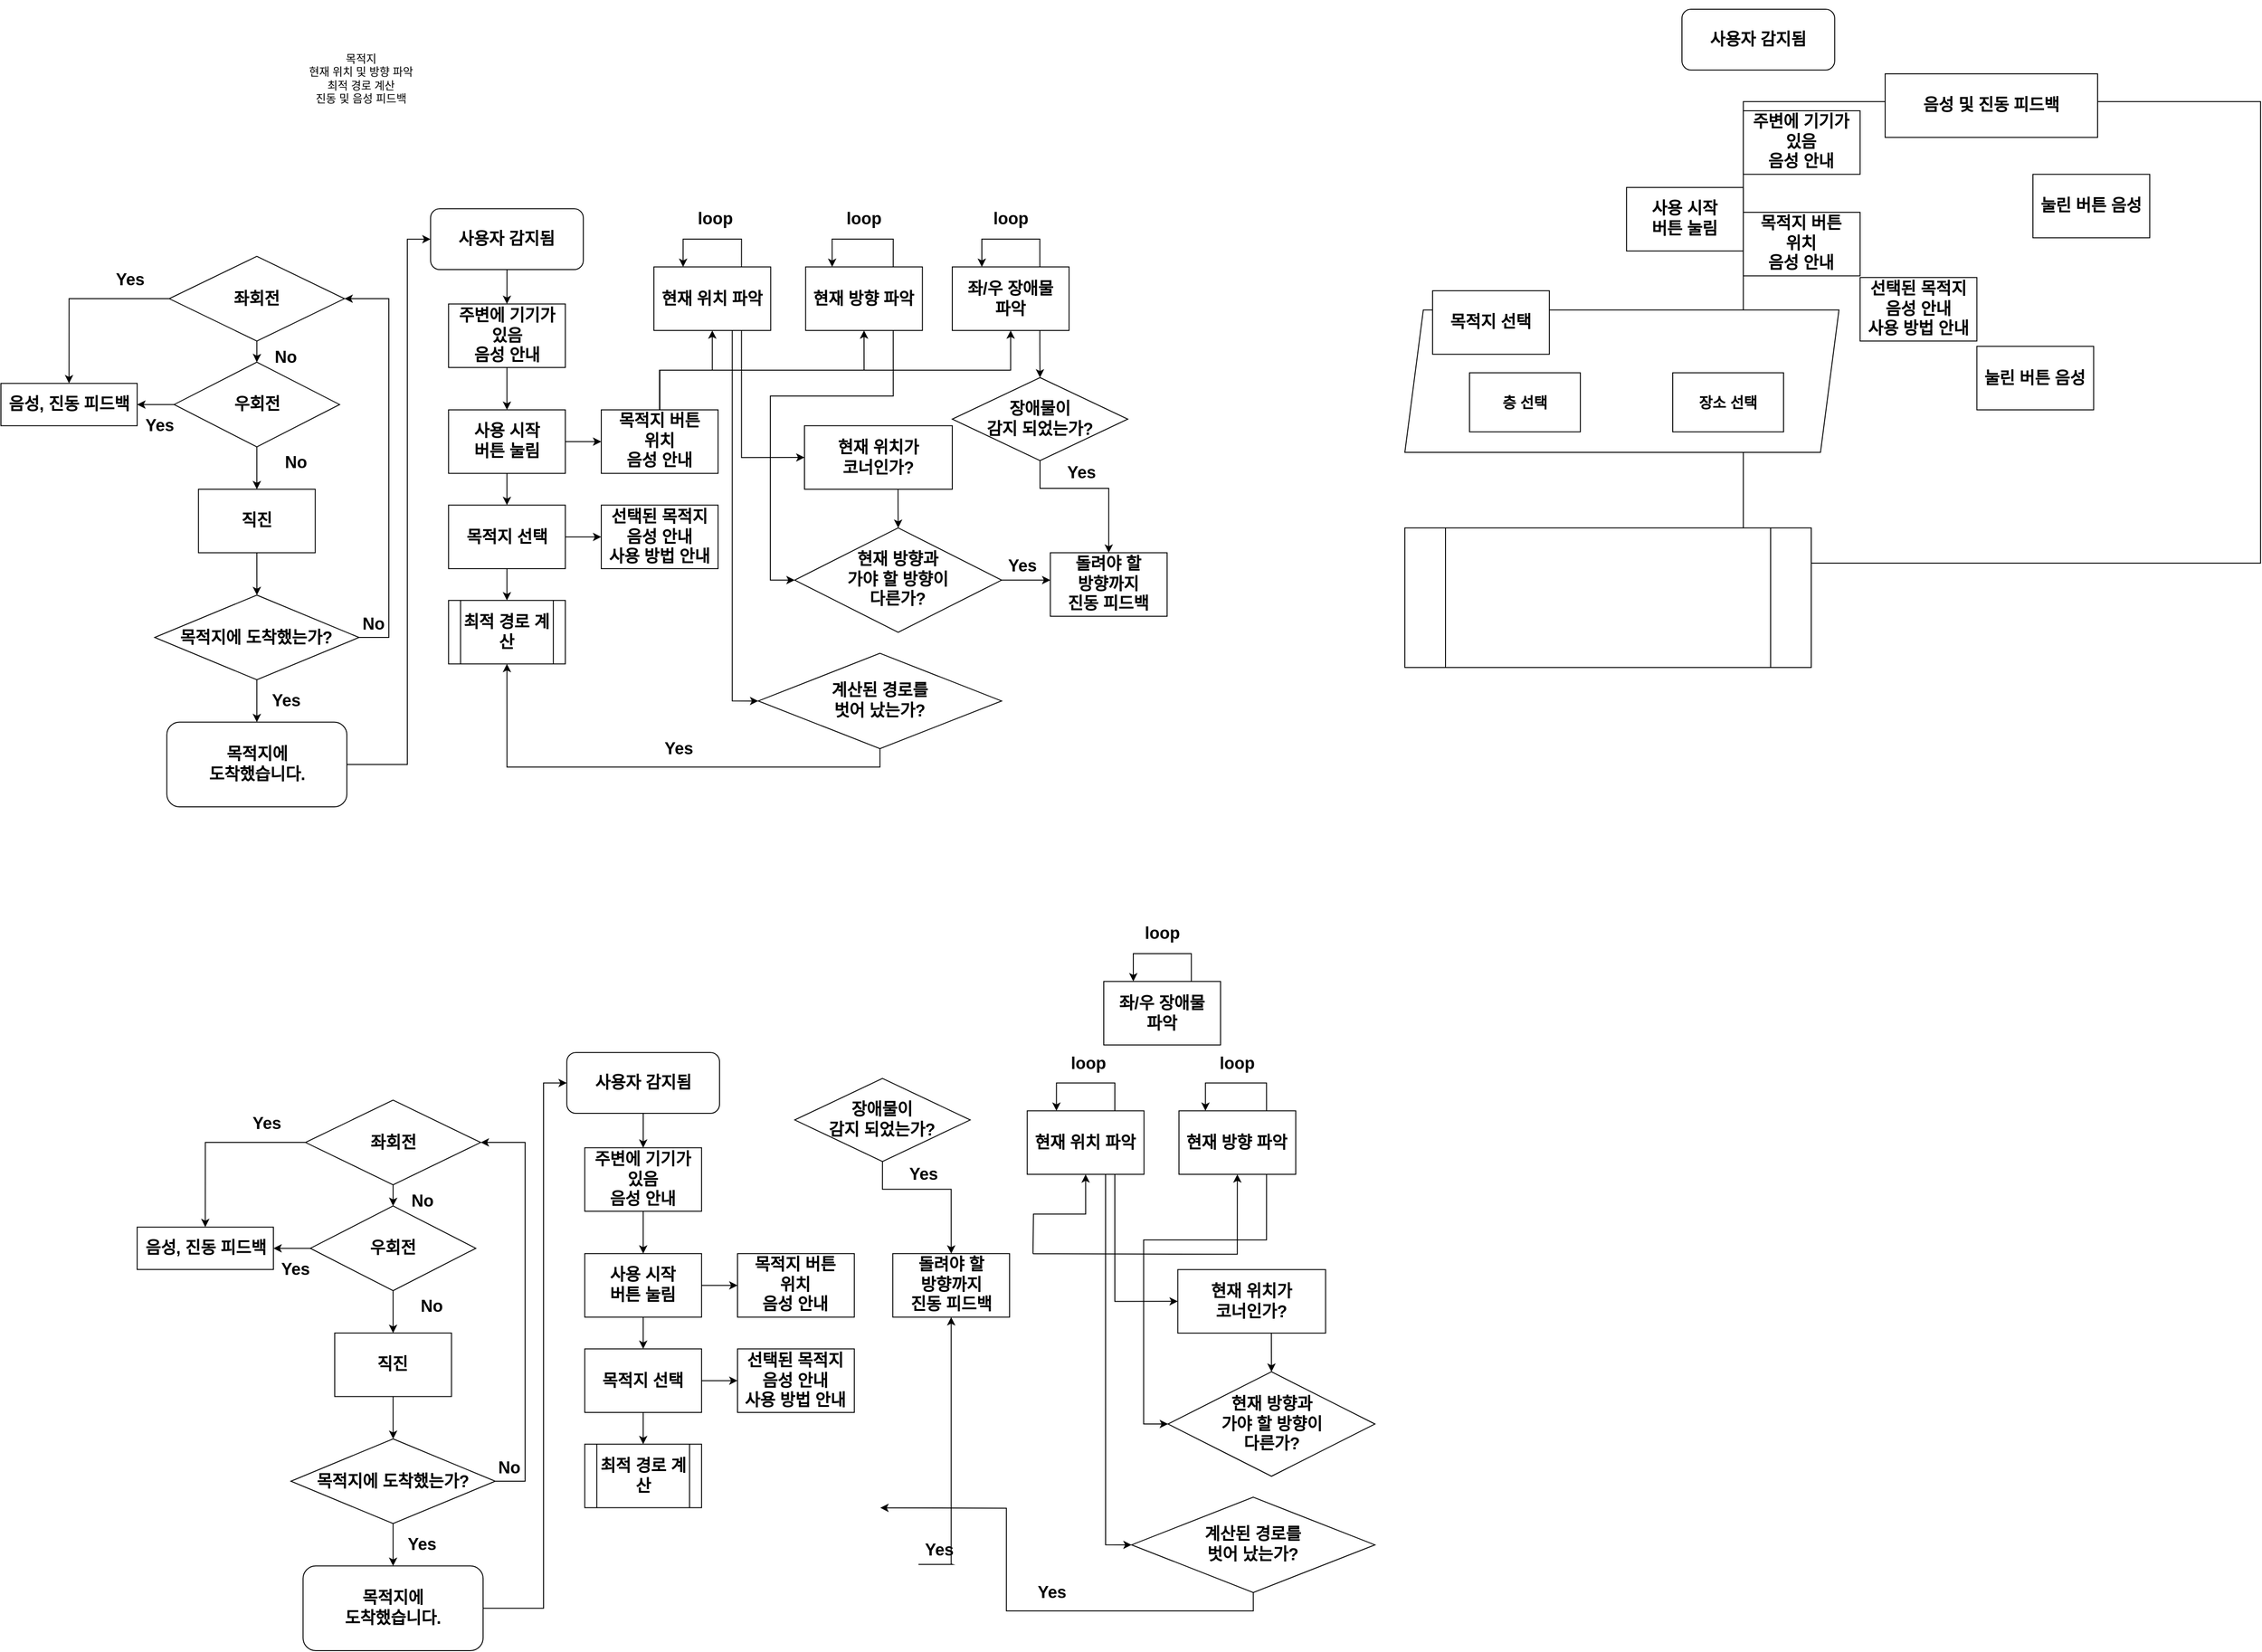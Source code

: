 <mxfile version="18.1.3" type="github">
  <diagram id="C5RBs43oDa-KdzZeNtuy" name="Page-1">
    <mxGraphModel dx="2903" dy="2283" grid="1" gridSize="10" guides="1" tooltips="1" connect="1" arrows="1" fold="1" page="1" pageScale="1" pageWidth="827" pageHeight="1169" math="0" shadow="0">
      <root>
        <mxCell id="WIyWlLk6GJQsqaUBKTNV-0" />
        <mxCell id="WIyWlLk6GJQsqaUBKTNV-1" parent="WIyWlLk6GJQsqaUBKTNV-0" />
        <mxCell id="Lw8Vetlz8jhkd45uVKWY-12" value="" style="rounded=0;whiteSpace=wrap;html=1;sketch=0;fontSize=16;" vertex="1" parent="WIyWlLk6GJQsqaUBKTNV-1">
          <mxGeometry x="1106.43" y="-179.91" width="560" height="499.91" as="geometry" />
        </mxCell>
        <mxCell id="Lw8Vetlz8jhkd45uVKWY-10" value="" style="shape=parallelogram;perimeter=parallelogramPerimeter;whiteSpace=wrap;html=1;fixedSize=1;rounded=0;sketch=0;fontSize=16;" vertex="1" parent="WIyWlLk6GJQsqaUBKTNV-1">
          <mxGeometry x="740" y="45.71" width="470" height="154.29" as="geometry" />
        </mxCell>
        <mxCell id="WIyWlLk6GJQsqaUBKTNV-3" value="사용자 감지됨" style="rounded=1;whiteSpace=wrap;html=1;fontSize=18;glass=0;strokeWidth=1;shadow=0;fontStyle=1;verticalAlign=middle;horizontal=1;" parent="WIyWlLk6GJQsqaUBKTNV-1" vertex="1">
          <mxGeometry x="-314.82" y="-63.87" width="165.36" height="65.87" as="geometry" />
        </mxCell>
        <mxCell id="w0Yd1vq2z6F1_iMxDuXJ-2" value="사용 시작&lt;br style=&quot;font-size: 18px;&quot;&gt;버튼 눌림" style="rounded=0;whiteSpace=wrap;html=1;fontStyle=1;fontSize=18;verticalAlign=middle;horizontal=1;" parent="WIyWlLk6GJQsqaUBKTNV-1" vertex="1">
          <mxGeometry x="-295.357" y="153.954" width="126.429" height="68.807" as="geometry" />
        </mxCell>
        <mxCell id="w0Yd1vq2z6F1_iMxDuXJ-4" value="목적지 선택" style="rounded=0;whiteSpace=wrap;html=1;fontStyle=1;fontSize=18;verticalAlign=middle;horizontal=1;" parent="WIyWlLk6GJQsqaUBKTNV-1" vertex="1">
          <mxGeometry x="-295.357" y="257.165" width="126.429" height="68.807" as="geometry" />
        </mxCell>
        <mxCell id="w0Yd1vq2z6F1_iMxDuXJ-32" style="edgeStyle=orthogonalEdgeStyle;rounded=0;orthogonalLoop=1;jettySize=auto;html=1;exitX=0.5;exitY=1;exitDx=0;exitDy=0;entryX=0.5;entryY=0;entryDx=0;entryDy=0;fontStyle=1;fontSize=18;verticalAlign=middle;horizontal=1;" parent="WIyWlLk6GJQsqaUBKTNV-1" source="w0Yd1vq2z6F1_iMxDuXJ-2" target="w0Yd1vq2z6F1_iMxDuXJ-4" edge="1">
          <mxGeometry relative="1" as="geometry" />
        </mxCell>
        <mxCell id="w0Yd1vq2z6F1_iMxDuXJ-6" value="최적 경로 계산" style="shape=process;whiteSpace=wrap;html=1;backgroundOutline=1;fontStyle=1;fontSize=18;verticalAlign=middle;horizontal=1;" parent="WIyWlLk6GJQsqaUBKTNV-1" vertex="1">
          <mxGeometry x="-295.357" y="360.376" width="126.429" height="68.807" as="geometry" />
        </mxCell>
        <mxCell id="w0Yd1vq2z6F1_iMxDuXJ-34" style="edgeStyle=orthogonalEdgeStyle;rounded=0;orthogonalLoop=1;jettySize=auto;html=1;exitX=0.5;exitY=1;exitDx=0;exitDy=0;entryX=0.5;entryY=0;entryDx=0;entryDy=0;fontStyle=1;fontSize=18;verticalAlign=middle;horizontal=1;" parent="WIyWlLk6GJQsqaUBKTNV-1" source="w0Yd1vq2z6F1_iMxDuXJ-4" target="w0Yd1vq2z6F1_iMxDuXJ-6" edge="1">
          <mxGeometry relative="1" as="geometry" />
        </mxCell>
        <mxCell id="w0Yd1vq2z6F1_iMxDuXJ-26" value="" style="edgeStyle=orthogonalEdgeStyle;rounded=0;orthogonalLoop=1;jettySize=auto;html=1;fontStyle=1;fontSize=18;verticalAlign=middle;horizontal=1;" parent="WIyWlLk6GJQsqaUBKTNV-1" source="w0Yd1vq2z6F1_iMxDuXJ-23" target="w0Yd1vq2z6F1_iMxDuXJ-2" edge="1">
          <mxGeometry relative="1" as="geometry" />
        </mxCell>
        <mxCell id="w0Yd1vq2z6F1_iMxDuXJ-23" value="주변에 기기가 있음&lt;br style=&quot;font-size: 18px;&quot;&gt;음성 안내" style="rounded=0;whiteSpace=wrap;html=1;fontStyle=1;fontSize=18;verticalAlign=middle;horizontal=1;" parent="WIyWlLk6GJQsqaUBKTNV-1" vertex="1">
          <mxGeometry x="-295.357" y="39.275" width="126.429" height="68.807" as="geometry" />
        </mxCell>
        <mxCell id="w0Yd1vq2z6F1_iMxDuXJ-22" value="" style="edgeStyle=orthogonalEdgeStyle;rounded=0;orthogonalLoop=1;jettySize=auto;html=1;entryX=0.5;entryY=0;entryDx=0;entryDy=0;fontStyle=1;fontSize=18;verticalAlign=middle;horizontal=1;" parent="WIyWlLk6GJQsqaUBKTNV-1" source="WIyWlLk6GJQsqaUBKTNV-3" target="w0Yd1vq2z6F1_iMxDuXJ-23" edge="1">
          <mxGeometry relative="1" as="geometry">
            <mxPoint x="-232.143" y="50.743" as="targetPoint" />
          </mxGeometry>
        </mxCell>
        <mxCell id="cZUZvH5OgQYUb_iR2aVf-11" style="edgeStyle=orthogonalEdgeStyle;rounded=0;orthogonalLoop=1;jettySize=auto;html=1;exitX=0.5;exitY=0;exitDx=0;exitDy=0;entryX=0.5;entryY=1;entryDx=0;entryDy=0;fontSize=18;" parent="WIyWlLk6GJQsqaUBKTNV-1" source="w0Yd1vq2z6F1_iMxDuXJ-27" target="w0Yd1vq2z6F1_iMxDuXJ-35" edge="1">
          <mxGeometry relative="1" as="geometry" />
        </mxCell>
        <mxCell id="cZUZvH5OgQYUb_iR2aVf-16" style="edgeStyle=orthogonalEdgeStyle;rounded=0;orthogonalLoop=1;jettySize=auto;html=1;exitX=0.5;exitY=0;exitDx=0;exitDy=0;entryX=0.5;entryY=1;entryDx=0;entryDy=0;fontSize=18;" parent="WIyWlLk6GJQsqaUBKTNV-1" source="w0Yd1vq2z6F1_iMxDuXJ-27" target="w0Yd1vq2z6F1_iMxDuXJ-37" edge="1">
          <mxGeometry relative="1" as="geometry" />
        </mxCell>
        <mxCell id="h-84ElggEFyVxn3MbFTl-1" style="edgeStyle=orthogonalEdgeStyle;rounded=0;orthogonalLoop=1;jettySize=auto;html=1;exitX=0.5;exitY=0;exitDx=0;exitDy=0;entryX=0.5;entryY=1;entryDx=0;entryDy=0;" parent="WIyWlLk6GJQsqaUBKTNV-1" source="w0Yd1vq2z6F1_iMxDuXJ-27" target="h-84ElggEFyVxn3MbFTl-0" edge="1">
          <mxGeometry relative="1" as="geometry" />
        </mxCell>
        <mxCell id="w0Yd1vq2z6F1_iMxDuXJ-27" value="목적지 버튼&lt;br&gt;위치&lt;br style=&quot;font-size: 18px;&quot;&gt;음성 안내" style="whiteSpace=wrap;html=1;rounded=0;fontStyle=1;fontSize=18;verticalAlign=middle;horizontal=1;" parent="WIyWlLk6GJQsqaUBKTNV-1" vertex="1">
          <mxGeometry x="-130.006" y="153.954" width="126.429" height="68.807" as="geometry" />
        </mxCell>
        <mxCell id="w0Yd1vq2z6F1_iMxDuXJ-28" value="" style="edgeStyle=orthogonalEdgeStyle;rounded=0;orthogonalLoop=1;jettySize=auto;html=1;fontStyle=1;fontSize=18;verticalAlign=middle;horizontal=1;" parent="WIyWlLk6GJQsqaUBKTNV-1" source="w0Yd1vq2z6F1_iMxDuXJ-2" target="w0Yd1vq2z6F1_iMxDuXJ-27" edge="1">
          <mxGeometry relative="1" as="geometry">
            <Array as="points">
              <mxPoint x="-140" y="189" />
              <mxPoint x="-140" y="189" />
            </Array>
          </mxGeometry>
        </mxCell>
        <mxCell id="w0Yd1vq2z6F1_iMxDuXJ-30" value="선택된 목적지&lt;br style=&quot;font-size: 18px;&quot;&gt;음성 안내&lt;br style=&quot;font-size: 18px;&quot;&gt;사용 방법 안내" style="whiteSpace=wrap;html=1;rounded=0;fontStyle=1;fontSize=18;verticalAlign=middle;horizontal=1;" parent="WIyWlLk6GJQsqaUBKTNV-1" vertex="1">
          <mxGeometry x="-130.006" y="257.165" width="126.429" height="68.807" as="geometry" />
        </mxCell>
        <mxCell id="w0Yd1vq2z6F1_iMxDuXJ-33" style="edgeStyle=orthogonalEdgeStyle;rounded=0;orthogonalLoop=1;jettySize=auto;html=1;entryX=0;entryY=0.5;entryDx=0;entryDy=0;fontStyle=1;fontSize=18;verticalAlign=middle;horizontal=1;" parent="WIyWlLk6GJQsqaUBKTNV-1" source="w0Yd1vq2z6F1_iMxDuXJ-4" target="w0Yd1vq2z6F1_iMxDuXJ-30" edge="1">
          <mxGeometry relative="1" as="geometry" />
        </mxCell>
        <mxCell id="cZUZvH5OgQYUb_iR2aVf-14" style="edgeStyle=orthogonalEdgeStyle;rounded=0;orthogonalLoop=1;jettySize=auto;html=1;exitX=0.75;exitY=0;exitDx=0;exitDy=0;fontSize=18;entryX=0.25;entryY=0;entryDx=0;entryDy=0;" parent="WIyWlLk6GJQsqaUBKTNV-1" source="w0Yd1vq2z6F1_iMxDuXJ-35" target="w0Yd1vq2z6F1_iMxDuXJ-35" edge="1">
          <mxGeometry relative="1" as="geometry">
            <mxPoint x="-40" y="-11" as="targetPoint" />
            <Array as="points">
              <mxPoint x="22" y="-31" />
              <mxPoint x="-41" y="-31" />
            </Array>
          </mxGeometry>
        </mxCell>
        <mxCell id="cZUZvH5OgQYUb_iR2aVf-20" style="edgeStyle=orthogonalEdgeStyle;rounded=0;orthogonalLoop=1;jettySize=auto;html=1;exitX=0.75;exitY=1;exitDx=0;exitDy=0;entryX=0;entryY=0.5;entryDx=0;entryDy=0;fontSize=18;" parent="WIyWlLk6GJQsqaUBKTNV-1" source="w0Yd1vq2z6F1_iMxDuXJ-35" target="cZUZvH5OgQYUb_iR2aVf-4" edge="1">
          <mxGeometry relative="1" as="geometry" />
        </mxCell>
        <mxCell id="cZUZvH5OgQYUb_iR2aVf-24" style="edgeStyle=orthogonalEdgeStyle;rounded=0;orthogonalLoop=1;jettySize=auto;html=1;exitX=0.75;exitY=1;exitDx=0;exitDy=0;entryX=0;entryY=0.5;entryDx=0;entryDy=0;fontSize=18;" parent="WIyWlLk6GJQsqaUBKTNV-1" target="w0Yd1vq2z6F1_iMxDuXJ-47" edge="1">
          <mxGeometry relative="1" as="geometry">
            <mxPoint x="11.79" y="67.944" as="sourcePoint" />
            <mxPoint x="30.003" y="469.32" as="targetPoint" />
            <Array as="points">
              <mxPoint x="12" y="469" />
            </Array>
          </mxGeometry>
        </mxCell>
        <mxCell id="w0Yd1vq2z6F1_iMxDuXJ-35" value="현재 위치 파악" style="whiteSpace=wrap;html=1;rounded=0;fontStyle=1;fontSize=18;verticalAlign=middle;horizontal=1;" parent="WIyWlLk6GJQsqaUBKTNV-1" vertex="1">
          <mxGeometry x="-73.031" y="-0.863" width="126.429" height="68.807" as="geometry" />
        </mxCell>
        <mxCell id="cZUZvH5OgQYUb_iR2aVf-17" style="edgeStyle=orthogonalEdgeStyle;rounded=0;orthogonalLoop=1;jettySize=auto;html=1;exitX=0.75;exitY=0;exitDx=0;exitDy=0;fontSize=18;entryX=0.227;entryY=0;entryDx=0;entryDy=0;entryPerimeter=0;" parent="WIyWlLk6GJQsqaUBKTNV-1" source="w0Yd1vq2z6F1_iMxDuXJ-37" target="w0Yd1vq2z6F1_iMxDuXJ-37" edge="1">
          <mxGeometry relative="1" as="geometry">
            <mxPoint x="120" y="-11" as="targetPoint" />
            <Array as="points">
              <mxPoint x="186" y="-31" />
              <mxPoint x="120" y="-31" />
            </Array>
          </mxGeometry>
        </mxCell>
        <mxCell id="cZUZvH5OgQYUb_iR2aVf-21" style="edgeStyle=orthogonalEdgeStyle;rounded=0;orthogonalLoop=1;jettySize=auto;html=1;exitX=0.75;exitY=1;exitDx=0;exitDy=0;entryX=0;entryY=0.5;entryDx=0;entryDy=0;fontSize=18;" parent="WIyWlLk6GJQsqaUBKTNV-1" source="w0Yd1vq2z6F1_iMxDuXJ-37" target="w0Yd1vq2z6F1_iMxDuXJ-55" edge="1">
          <mxGeometry relative="1" as="geometry">
            <Array as="points">
              <mxPoint x="186" y="139" />
              <mxPoint x="53" y="139" />
              <mxPoint x="53" y="338" />
            </Array>
          </mxGeometry>
        </mxCell>
        <mxCell id="w0Yd1vq2z6F1_iMxDuXJ-37" value="현재 방향 파악" style="whiteSpace=wrap;html=1;rounded=0;fontStyle=1;fontSize=18;verticalAlign=middle;horizontal=1;" parent="WIyWlLk6GJQsqaUBKTNV-1" vertex="1">
          <mxGeometry x="91.239" y="-0.866" width="126.429" height="68.807" as="geometry" />
        </mxCell>
        <mxCell id="w0Yd1vq2z6F1_iMxDuXJ-42" value="loop" style="text;html=1;strokeColor=none;fillColor=none;align=center;verticalAlign=middle;whiteSpace=wrap;rounded=0;fontStyle=1;fontSize=18;horizontal=1;" parent="WIyWlLk6GJQsqaUBKTNV-1" vertex="1">
          <mxGeometry x="122.85" y="-64.001" width="63.214" height="22.936" as="geometry" />
        </mxCell>
        <mxCell id="cZUZvH5OgQYUb_iR2aVf-25" style="edgeStyle=orthogonalEdgeStyle;rounded=0;orthogonalLoop=1;jettySize=auto;html=1;exitX=0.5;exitY=1;exitDx=0;exitDy=0;entryX=0.5;entryY=1;entryDx=0;entryDy=0;fontSize=18;" parent="WIyWlLk6GJQsqaUBKTNV-1" source="w0Yd1vq2z6F1_iMxDuXJ-47" target="w0Yd1vq2z6F1_iMxDuXJ-6" edge="1">
          <mxGeometry relative="1" as="geometry" />
        </mxCell>
        <mxCell id="w0Yd1vq2z6F1_iMxDuXJ-47" value="계산된 경로를&lt;br style=&quot;font-size: 18px;&quot;&gt;벗어 났는가?" style="rhombus;whiteSpace=wrap;html=1;fontStyle=1;fontSize=18;verticalAlign=middle;horizontal=1;" parent="WIyWlLk6GJQsqaUBKTNV-1" vertex="1">
          <mxGeometry x="40.003" y="417.714" width="263.393" height="103.211" as="geometry" />
        </mxCell>
        <mxCell id="w0Yd1vq2z6F1_iMxDuXJ-55" value="현재 방향과&lt;br style=&quot;font-size: 18px;&quot;&gt;가야 할 방향이&lt;br&gt;다른가?" style="rhombus;whiteSpace=wrap;html=1;fontStyle=1;fontSize=18;verticalAlign=middle;horizontal=1;" parent="WIyWlLk6GJQsqaUBKTNV-1" vertex="1">
          <mxGeometry x="79.43" y="281.83" width="223.97" height="113.17" as="geometry" />
        </mxCell>
        <mxCell id="w0Yd1vq2z6F1_iMxDuXJ-58" value="돌려야 할&lt;br&gt;방향까지&lt;br style=&quot;font-size: 18px;&quot;&gt;진동 피드백" style="whiteSpace=wrap;html=1;fontStyle=1;fontSize=18;verticalAlign=middle;horizontal=1;" parent="WIyWlLk6GJQsqaUBKTNV-1" vertex="1">
          <mxGeometry x="356.181" y="308.77" width="126.429" height="68.807" as="geometry" />
        </mxCell>
        <mxCell id="w0Yd1vq2z6F1_iMxDuXJ-60" value="좌회전" style="rhombus;whiteSpace=wrap;html=1;fontStyle=1;fontSize=18;verticalAlign=middle;horizontal=1;" parent="WIyWlLk6GJQsqaUBKTNV-1" vertex="1">
          <mxGeometry x="-597.732" y="-12.33" width="189.643" height="91.743" as="geometry" />
        </mxCell>
        <mxCell id="w0Yd1vq2z6F1_iMxDuXJ-59" value="" style="edgeStyle=orthogonalEdgeStyle;rounded=0;orthogonalLoop=1;jettySize=auto;html=1;fontStyle=1;fontSize=18;verticalAlign=middle;horizontal=1;exitX=1;exitY=0.5;exitDx=0;exitDy=0;" parent="WIyWlLk6GJQsqaUBKTNV-1" source="w0Yd1vq2z6F1_iMxDuXJ-55" target="w0Yd1vq2z6F1_iMxDuXJ-58" edge="1">
          <mxGeometry relative="1" as="geometry">
            <Array as="points">
              <mxPoint x="340" y="338" />
              <mxPoint x="340" y="338" />
            </Array>
          </mxGeometry>
        </mxCell>
        <mxCell id="w0Yd1vq2z6F1_iMxDuXJ-63" value="우회전" style="rhombus;whiteSpace=wrap;html=1;fontStyle=1;fontSize=18;verticalAlign=middle;horizontal=1;" parent="WIyWlLk6GJQsqaUBKTNV-1" vertex="1">
          <mxGeometry x="-592.464" y="102.349" width="179.107" height="91.743" as="geometry" />
        </mxCell>
        <mxCell id="w0Yd1vq2z6F1_iMxDuXJ-64" value="" style="edgeStyle=orthogonalEdgeStyle;rounded=0;orthogonalLoop=1;jettySize=auto;html=1;fontStyle=1;fontSize=18;verticalAlign=middle;horizontal=1;" parent="WIyWlLk6GJQsqaUBKTNV-1" source="w0Yd1vq2z6F1_iMxDuXJ-60" target="w0Yd1vq2z6F1_iMxDuXJ-63" edge="1">
          <mxGeometry relative="1" as="geometry" />
        </mxCell>
        <mxCell id="w0Yd1vq2z6F1_iMxDuXJ-74" style="edgeStyle=orthogonalEdgeStyle;rounded=0;orthogonalLoop=1;jettySize=auto;html=1;exitX=0;exitY=0.5;exitDx=0;exitDy=0;fontStyle=1;fontSize=18;verticalAlign=middle;horizontal=1;" parent="WIyWlLk6GJQsqaUBKTNV-1" edge="1">
          <mxGeometry relative="1" as="geometry">
            <mxPoint x="-598.435" y="262.517" as="targetPoint" />
            <mxPoint x="-597.732" y="262.899" as="sourcePoint" />
          </mxGeometry>
        </mxCell>
        <mxCell id="w0Yd1vq2z6F1_iMxDuXJ-67" value="No" style="text;html=1;strokeColor=none;fillColor=none;align=center;verticalAlign=middle;whiteSpace=wrap;rounded=0;fontStyle=1;fontSize=18;horizontal=1;" parent="WIyWlLk6GJQsqaUBKTNV-1" vertex="1">
          <mxGeometry x="-502.911" y="79.413" width="63.214" height="34.404" as="geometry" />
        </mxCell>
        <mxCell id="w0Yd1vq2z6F1_iMxDuXJ-85" value="" style="edgeStyle=orthogonalEdgeStyle;rounded=0;orthogonalLoop=1;jettySize=auto;html=1;exitX=0.5;exitY=1;exitDx=0;exitDy=0;fontStyle=1;fontSize=18;verticalAlign=middle;horizontal=1;" parent="WIyWlLk6GJQsqaUBKTNV-1" source="w0Yd1vq2z6F1_iMxDuXJ-63" target="w0Yd1vq2z6F1_iMxDuXJ-84" edge="1">
          <mxGeometry relative="1" as="geometry" />
        </mxCell>
        <mxCell id="w0Yd1vq2z6F1_iMxDuXJ-70" value="No" style="text;html=1;strokeColor=none;fillColor=none;align=center;verticalAlign=middle;whiteSpace=wrap;rounded=0;fontStyle=1;fontSize=18;horizontal=1;" parent="WIyWlLk6GJQsqaUBKTNV-1" vertex="1">
          <mxGeometry x="-492.375" y="194.092" width="63.214" height="34.404" as="geometry" />
        </mxCell>
        <mxCell id="w0Yd1vq2z6F1_iMxDuXJ-72" value="음성, 진동 피드백" style="rounded=0;whiteSpace=wrap;html=1;fontStyle=1;fontSize=18;verticalAlign=middle;horizontal=1;" parent="WIyWlLk6GJQsqaUBKTNV-1" vertex="1">
          <mxGeometry x="-780" y="125.284" width="147.5" height="45.872" as="geometry" />
        </mxCell>
        <mxCell id="w0Yd1vq2z6F1_iMxDuXJ-71" style="edgeStyle=orthogonalEdgeStyle;rounded=0;orthogonalLoop=1;jettySize=auto;html=1;exitX=0;exitY=0.5;exitDx=0;exitDy=0;entryX=0.5;entryY=0;entryDx=0;entryDy=0;fontStyle=1;fontSize=18;verticalAlign=middle;horizontal=1;" parent="WIyWlLk6GJQsqaUBKTNV-1" source="w0Yd1vq2z6F1_iMxDuXJ-60" target="w0Yd1vq2z6F1_iMxDuXJ-72" edge="1">
          <mxGeometry relative="1" as="geometry">
            <mxPoint x="-639.875" y="33.159" as="targetPoint" />
          </mxGeometry>
        </mxCell>
        <mxCell id="w0Yd1vq2z6F1_iMxDuXJ-76" value="Yes" style="text;html=1;strokeColor=none;fillColor=none;align=center;verticalAlign=middle;whiteSpace=wrap;rounded=0;fontStyle=1;fontSize=18;horizontal=1;" parent="WIyWlLk6GJQsqaUBKTNV-1" vertex="1">
          <mxGeometry x="-660.946" y="2.005" width="42.143" height="22.936" as="geometry" />
        </mxCell>
        <mxCell id="w0Yd1vq2z6F1_iMxDuXJ-77" value="Yes" style="text;html=1;strokeColor=none;fillColor=none;align=center;verticalAlign=middle;whiteSpace=wrap;rounded=0;fontStyle=1;fontSize=18;horizontal=1;" parent="WIyWlLk6GJQsqaUBKTNV-1" vertex="1">
          <mxGeometry x="-629.339" y="159.688" width="42.143" height="22.936" as="geometry" />
        </mxCell>
        <mxCell id="w0Yd1vq2z6F1_iMxDuXJ-82" style="edgeStyle=orthogonalEdgeStyle;rounded=0;orthogonalLoop=1;jettySize=auto;html=1;exitX=1;exitY=0.5;exitDx=0;exitDy=0;entryX=1;entryY=0.5;entryDx=0;entryDy=0;fontStyle=1;fontSize=18;verticalAlign=middle;horizontal=1;" parent="WIyWlLk6GJQsqaUBKTNV-1" source="w0Yd1vq2z6F1_iMxDuXJ-78" target="w0Yd1vq2z6F1_iMxDuXJ-60" edge="1">
          <mxGeometry relative="1" as="geometry">
            <Array as="points">
              <mxPoint x="-360" y="401" />
              <mxPoint x="-360" y="33" />
            </Array>
          </mxGeometry>
        </mxCell>
        <mxCell id="w0Yd1vq2z6F1_iMxDuXJ-78" value="목적지에 도착했는가?" style="rhombus;whiteSpace=wrap;html=1;fontStyle=1;fontSize=18;verticalAlign=middle;horizontal=1;" parent="WIyWlLk6GJQsqaUBKTNV-1" vertex="1">
          <mxGeometry x="-613.536" y="354.642" width="221.25" height="91.743" as="geometry" />
        </mxCell>
        <mxCell id="w0Yd1vq2z6F1_iMxDuXJ-73" style="edgeStyle=orthogonalEdgeStyle;rounded=0;orthogonalLoop=1;jettySize=auto;html=1;exitX=0;exitY=0.5;exitDx=0;exitDy=0;entryX=1;entryY=0.5;entryDx=0;entryDy=0;fontStyle=1;fontSize=18;verticalAlign=middle;horizontal=1;" parent="WIyWlLk6GJQsqaUBKTNV-1" source="w0Yd1vq2z6F1_iMxDuXJ-63" target="w0Yd1vq2z6F1_iMxDuXJ-72" edge="1">
          <mxGeometry relative="1" as="geometry" />
        </mxCell>
        <mxCell id="w0Yd1vq2z6F1_iMxDuXJ-83" value="No" style="text;html=1;strokeColor=none;fillColor=none;align=center;verticalAlign=middle;whiteSpace=wrap;rounded=0;fontStyle=1;fontSize=18;horizontal=1;" parent="WIyWlLk6GJQsqaUBKTNV-1" vertex="1">
          <mxGeometry x="-408.087" y="368.998" width="63.214" height="34.404" as="geometry" />
        </mxCell>
        <mxCell id="w0Yd1vq2z6F1_iMxDuXJ-84" value="직진" style="whiteSpace=wrap;html=1;fontStyle=1;fontSize=18;verticalAlign=middle;horizontal=1;" parent="WIyWlLk6GJQsqaUBKTNV-1" vertex="1">
          <mxGeometry x="-566.125" y="239.963" width="126.429" height="68.807" as="geometry" />
        </mxCell>
        <mxCell id="w0Yd1vq2z6F1_iMxDuXJ-79" value="" style="edgeStyle=orthogonalEdgeStyle;rounded=0;orthogonalLoop=1;jettySize=auto;html=1;exitX=0.5;exitY=1;exitDx=0;exitDy=0;fontStyle=1;fontSize=18;verticalAlign=middle;horizontal=1;" parent="WIyWlLk6GJQsqaUBKTNV-1" source="w0Yd1vq2z6F1_iMxDuXJ-84" target="w0Yd1vq2z6F1_iMxDuXJ-78" edge="1">
          <mxGeometry relative="1" as="geometry">
            <mxPoint x="-502.911" y="308.771" as="sourcePoint" />
          </mxGeometry>
        </mxCell>
        <mxCell id="w0Yd1vq2z6F1_iMxDuXJ-87" value="Yes" style="text;html=1;strokeColor=none;fillColor=none;align=center;verticalAlign=middle;whiteSpace=wrap;rounded=0;fontStyle=1;fontSize=18;horizontal=1;" parent="WIyWlLk6GJQsqaUBKTNV-1" vertex="1">
          <mxGeometry x="-492.375" y="457.853" width="42.143" height="22.936" as="geometry" />
        </mxCell>
        <mxCell id="cZUZvH5OgQYUb_iR2aVf-9" style="edgeStyle=orthogonalEdgeStyle;rounded=0;orthogonalLoop=1;jettySize=auto;html=1;exitX=1;exitY=0.5;exitDx=0;exitDy=0;entryX=0;entryY=0.5;entryDx=0;entryDy=0;fontSize=18;" parent="WIyWlLk6GJQsqaUBKTNV-1" source="w0Yd1vq2z6F1_iMxDuXJ-91" target="WIyWlLk6GJQsqaUBKTNV-3" edge="1">
          <mxGeometry relative="1" as="geometry">
            <Array as="points">
              <mxPoint x="-340" y="538" />
              <mxPoint x="-340" y="-31" />
            </Array>
          </mxGeometry>
        </mxCell>
        <mxCell id="w0Yd1vq2z6F1_iMxDuXJ-91" value="목적지에&lt;br style=&quot;font-size: 18px;&quot;&gt;도착했습니다." style="rounded=1;whiteSpace=wrap;html=1;fontStyle=1;fontSize=18;verticalAlign=middle;horizontal=1;" parent="WIyWlLk6GJQsqaUBKTNV-1" vertex="1">
          <mxGeometry x="-600.366" y="492.257" width="194.911" height="91.743" as="geometry" />
        </mxCell>
        <mxCell id="w0Yd1vq2z6F1_iMxDuXJ-92" style="edgeStyle=orthogonalEdgeStyle;rounded=0;orthogonalLoop=1;jettySize=auto;html=1;exitX=0.5;exitY=1;exitDx=0;exitDy=0;entryX=0.5;entryY=0;entryDx=0;entryDy=0;fontStyle=1;fontSize=18;verticalAlign=middle;horizontal=1;" parent="WIyWlLk6GJQsqaUBKTNV-1" source="w0Yd1vq2z6F1_iMxDuXJ-78" target="w0Yd1vq2z6F1_iMxDuXJ-91" edge="1">
          <mxGeometry relative="1" as="geometry" />
        </mxCell>
        <mxCell id="cZUZvH5OgQYUb_iR2aVf-6" style="edgeStyle=orthogonalEdgeStyle;rounded=0;orthogonalLoop=1;jettySize=auto;html=1;exitX=0.633;exitY=1.005;exitDx=0;exitDy=0;entryX=0.5;entryY=0;entryDx=0;entryDy=0;fontSize=18;exitPerimeter=0;" parent="WIyWlLk6GJQsqaUBKTNV-1" source="cZUZvH5OgQYUb_iR2aVf-4" target="w0Yd1vq2z6F1_iMxDuXJ-55" edge="1">
          <mxGeometry relative="1" as="geometry" />
        </mxCell>
        <mxCell id="cZUZvH5OgQYUb_iR2aVf-4" value="현재 위치가&lt;br&gt;코너인가?" style="whiteSpace=wrap;html=1;rounded=0;fontStyle=1;fontSize=18;verticalAlign=middle;horizontal=1;" parent="WIyWlLk6GJQsqaUBKTNV-1" vertex="1">
          <mxGeometry x="90" y="171.15" width="160" height="68.81" as="geometry" />
        </mxCell>
        <mxCell id="cZUZvH5OgQYUb_iR2aVf-7" value="Yes" style="text;html=1;strokeColor=none;fillColor=none;align=center;verticalAlign=middle;whiteSpace=wrap;rounded=0;fontStyle=1;fontSize=18;horizontal=1;" parent="WIyWlLk6GJQsqaUBKTNV-1" vertex="1">
          <mxGeometry x="305.039" y="322.672" width="42.143" as="geometry" />
        </mxCell>
        <mxCell id="cZUZvH5OgQYUb_iR2aVf-15" value="loop" style="text;html=1;strokeColor=none;fillColor=none;align=center;verticalAlign=middle;whiteSpace=wrap;rounded=0;fontStyle=1;fontSize=18;horizontal=1;" parent="WIyWlLk6GJQsqaUBKTNV-1" vertex="1">
          <mxGeometry x="-38.0" y="-64.001" width="63.214" height="22.936" as="geometry" />
        </mxCell>
        <mxCell id="w0Yd1vq2z6F1_iMxDuXJ-53" value="Yes" style="text;html=1;strokeColor=none;fillColor=none;align=center;verticalAlign=middle;whiteSpace=wrap;rounded=0;fontStyle=1;fontSize=18;horizontal=1;" parent="WIyWlLk6GJQsqaUBKTNV-1" vertex="1">
          <mxGeometry x="-67.001" y="520.922" width="42.143" as="geometry" />
        </mxCell>
        <mxCell id="h-84ElggEFyVxn3MbFTl-4" style="edgeStyle=orthogonalEdgeStyle;rounded=0;orthogonalLoop=1;jettySize=auto;html=1;exitX=0.75;exitY=0;exitDx=0;exitDy=0;entryX=0.25;entryY=0;entryDx=0;entryDy=0;" parent="WIyWlLk6GJQsqaUBKTNV-1" source="h-84ElggEFyVxn3MbFTl-0" target="h-84ElggEFyVxn3MbFTl-0" edge="1">
          <mxGeometry relative="1" as="geometry">
            <mxPoint x="280" y="-21" as="targetPoint" />
            <Array as="points">
              <mxPoint x="345" y="-31" />
              <mxPoint x="282" y="-31" />
              <mxPoint x="282" y="-1" />
            </Array>
          </mxGeometry>
        </mxCell>
        <mxCell id="h-84ElggEFyVxn3MbFTl-12" style="edgeStyle=orthogonalEdgeStyle;curved=0;rounded=1;sketch=0;orthogonalLoop=1;jettySize=auto;html=1;exitX=0.75;exitY=1;exitDx=0;exitDy=0;entryX=0.5;entryY=0;entryDx=0;entryDy=0;" parent="WIyWlLk6GJQsqaUBKTNV-1" source="h-84ElggEFyVxn3MbFTl-0" target="h-84ElggEFyVxn3MbFTl-6" edge="1">
          <mxGeometry relative="1" as="geometry" />
        </mxCell>
        <mxCell id="h-84ElggEFyVxn3MbFTl-0" value="좌/우 장애물&lt;br&gt;파악" style="whiteSpace=wrap;html=1;rounded=0;fontStyle=1;fontSize=18;verticalAlign=middle;horizontal=1;" parent="WIyWlLk6GJQsqaUBKTNV-1" vertex="1">
          <mxGeometry x="249.999" y="-0.866" width="126.429" height="68.807" as="geometry" />
        </mxCell>
        <mxCell id="h-84ElggEFyVxn3MbFTl-3" value="loop" style="text;html=1;strokeColor=none;fillColor=none;align=center;verticalAlign=middle;whiteSpace=wrap;rounded=0;fontStyle=1;fontSize=18;horizontal=1;" parent="WIyWlLk6GJQsqaUBKTNV-1" vertex="1">
          <mxGeometry x="281.61" y="-64.001" width="63.214" height="22.936" as="geometry" />
        </mxCell>
        <mxCell id="h-84ElggEFyVxn3MbFTl-10" style="edgeStyle=orthogonalEdgeStyle;rounded=0;orthogonalLoop=1;jettySize=auto;html=1;exitX=0.5;exitY=1;exitDx=0;exitDy=0;entryX=0.5;entryY=0;entryDx=0;entryDy=0;" parent="WIyWlLk6GJQsqaUBKTNV-1" source="h-84ElggEFyVxn3MbFTl-6" target="w0Yd1vq2z6F1_iMxDuXJ-58" edge="1">
          <mxGeometry relative="1" as="geometry">
            <Array as="points">
              <mxPoint x="345" y="239" />
              <mxPoint x="420" y="239" />
            </Array>
          </mxGeometry>
        </mxCell>
        <mxCell id="h-84ElggEFyVxn3MbFTl-6" value="장애물이&lt;br&gt;감지 되었는가?" style="rhombus;whiteSpace=wrap;html=1;fontSize=18;rounded=0;fontStyle=1;" parent="WIyWlLk6GJQsqaUBKTNV-1" vertex="1">
          <mxGeometry x="250" y="119" width="190" height="90" as="geometry" />
        </mxCell>
        <mxCell id="h-84ElggEFyVxn3MbFTl-11" value="Yes" style="text;html=1;strokeColor=none;fillColor=none;align=center;verticalAlign=middle;whiteSpace=wrap;rounded=0;fontStyle=1;fontSize=18;horizontal=1;" parent="WIyWlLk6GJQsqaUBKTNV-1" vertex="1">
          <mxGeometry x="368.999" y="222.222" width="42.143" as="geometry" />
        </mxCell>
        <mxCell id="Lw8Vetlz8jhkd45uVKWY-0" value="목적지&lt;br&gt;현재 위치 및 방향 파악&lt;br&gt;최적 경로 계산&lt;br&gt;진동 및 음성 피드백" style="text;html=1;align=center;verticalAlign=middle;whiteSpace=wrap;rounded=0;" vertex="1" parent="WIyWlLk6GJQsqaUBKTNV-1">
          <mxGeometry x="-520" y="-290" width="260" height="170" as="geometry" />
        </mxCell>
        <mxCell id="Lw8Vetlz8jhkd45uVKWY-1" value="사용자 감지됨" style="rounded=1;whiteSpace=wrap;html=1;fontSize=18;glass=0;strokeWidth=1;shadow=0;fontStyle=1;verticalAlign=middle;horizontal=1;" vertex="1" parent="WIyWlLk6GJQsqaUBKTNV-1">
          <mxGeometry x="1040" y="-280" width="165.36" height="65.87" as="geometry" />
        </mxCell>
        <mxCell id="Lw8Vetlz8jhkd45uVKWY-3" value="주변에 기기가 있음&lt;br style=&quot;font-size: 18px;&quot;&gt;음성 안내" style="rounded=0;whiteSpace=wrap;html=1;fontStyle=1;fontSize=18;verticalAlign=middle;horizontal=1;" vertex="1" parent="WIyWlLk6GJQsqaUBKTNV-1">
          <mxGeometry x="1106.433" y="-170.005" width="126.429" height="68.807" as="geometry" />
        </mxCell>
        <mxCell id="Lw8Vetlz8jhkd45uVKWY-4" value="사용 시작&lt;br style=&quot;font-size: 18px;&quot;&gt;버튼 눌림" style="rounded=0;whiteSpace=wrap;html=1;fontStyle=1;fontSize=18;verticalAlign=middle;horizontal=1;" vertex="1" parent="WIyWlLk6GJQsqaUBKTNV-1">
          <mxGeometry x="980.003" y="-86.936" width="126.429" height="68.807" as="geometry" />
        </mxCell>
        <mxCell id="Lw8Vetlz8jhkd45uVKWY-5" value="목적지 선택" style="rounded=0;whiteSpace=wrap;html=1;fontStyle=1;fontSize=18;verticalAlign=middle;horizontal=1;" vertex="1" parent="WIyWlLk6GJQsqaUBKTNV-1">
          <mxGeometry x="770.003" y="24.945" width="126.429" height="68.807" as="geometry" />
        </mxCell>
        <mxCell id="Lw8Vetlz8jhkd45uVKWY-7" value="&lt;b&gt;&lt;font style=&quot;font-size: 16px;&quot;&gt;층 선택&lt;/font&gt;&lt;/b&gt;" style="rounded=0;whiteSpace=wrap;html=1;sketch=0;" vertex="1" parent="WIyWlLk6GJQsqaUBKTNV-1">
          <mxGeometry x="810" y="113.82" width="120" height="64" as="geometry" />
        </mxCell>
        <mxCell id="Lw8Vetlz8jhkd45uVKWY-9" value="&lt;b&gt;&lt;font style=&quot;font-size: 16px;&quot;&gt;장소 선택&lt;/font&gt;&lt;/b&gt;" style="rounded=0;whiteSpace=wrap;html=1;sketch=0;" vertex="1" parent="WIyWlLk6GJQsqaUBKTNV-1">
          <mxGeometry x="1030" y="113.82" width="120" height="64" as="geometry" />
        </mxCell>
        <mxCell id="Lw8Vetlz8jhkd45uVKWY-11" value="" style="shape=process;whiteSpace=wrap;html=1;backgroundOutline=1;rounded=0;sketch=0;fontSize=16;" vertex="1" parent="WIyWlLk6GJQsqaUBKTNV-1">
          <mxGeometry x="740" y="281.83" width="440" height="151.23" as="geometry" />
        </mxCell>
        <mxCell id="Lw8Vetlz8jhkd45uVKWY-15" value="음성 및 진동 피드백" style="rounded=0;whiteSpace=wrap;html=1;fontStyle=1;fontSize=18;verticalAlign=middle;horizontal=1;" vertex="1" parent="WIyWlLk6GJQsqaUBKTNV-1">
          <mxGeometry x="1260" y="-210" width="230" height="68.81" as="geometry" />
        </mxCell>
        <mxCell id="Lw8Vetlz8jhkd45uVKWY-16" value="눌린 버튼 음성" style="whiteSpace=wrap;html=1;rounded=0;fontStyle=1;fontSize=18;verticalAlign=middle;horizontal=1;" vertex="1" parent="WIyWlLk6GJQsqaUBKTNV-1">
          <mxGeometry x="1420.004" y="-101.196" width="126.429" height="68.807" as="geometry" />
        </mxCell>
        <mxCell id="Lw8Vetlz8jhkd45uVKWY-18" value="선택된 목적지&lt;br style=&quot;font-size: 18px;&quot;&gt;음성 안내&lt;br style=&quot;font-size: 18px;&quot;&gt;사용 방법 안내" style="whiteSpace=wrap;html=1;rounded=0;fontStyle=1;fontSize=18;verticalAlign=middle;horizontal=1;" vertex="1" parent="WIyWlLk6GJQsqaUBKTNV-1">
          <mxGeometry x="1232.864" y="10.605" width="126.429" height="68.807" as="geometry" />
        </mxCell>
        <mxCell id="Lw8Vetlz8jhkd45uVKWY-19" value="눌린 버튼 음성" style="whiteSpace=wrap;html=1;rounded=0;fontStyle=1;fontSize=18;verticalAlign=middle;horizontal=1;" vertex="1" parent="WIyWlLk6GJQsqaUBKTNV-1">
          <mxGeometry x="1359.294" y="85.144" width="126.429" height="68.807" as="geometry" />
        </mxCell>
        <mxCell id="Lw8Vetlz8jhkd45uVKWY-20" value="목적지 버튼&lt;br&gt;위치&lt;br style=&quot;font-size: 18px;&quot;&gt;음성 안내" style="whiteSpace=wrap;html=1;rounded=0;fontStyle=1;fontSize=18;verticalAlign=middle;horizontal=1;" vertex="1" parent="WIyWlLk6GJQsqaUBKTNV-1">
          <mxGeometry x="1106.434" y="-59.996" width="126.429" height="68.807" as="geometry" />
        </mxCell>
        <mxCell id="Lw8Vetlz8jhkd45uVKWY-21" value="사용자 감지됨" style="rounded=1;whiteSpace=wrap;html=1;fontSize=18;glass=0;strokeWidth=1;shadow=0;fontStyle=1;verticalAlign=middle;horizontal=1;" vertex="1" parent="WIyWlLk6GJQsqaUBKTNV-1">
          <mxGeometry x="-167.32" y="850.13" width="165.36" height="65.87" as="geometry" />
        </mxCell>
        <mxCell id="Lw8Vetlz8jhkd45uVKWY-22" value="사용 시작&lt;br style=&quot;font-size: 18px;&quot;&gt;버튼 눌림" style="rounded=0;whiteSpace=wrap;html=1;fontStyle=1;fontSize=18;verticalAlign=middle;horizontal=1;" vertex="1" parent="WIyWlLk6GJQsqaUBKTNV-1">
          <mxGeometry x="-147.857" y="1067.954" width="126.429" height="68.807" as="geometry" />
        </mxCell>
        <mxCell id="Lw8Vetlz8jhkd45uVKWY-23" value="목적지 선택" style="rounded=0;whiteSpace=wrap;html=1;fontStyle=1;fontSize=18;verticalAlign=middle;horizontal=1;" vertex="1" parent="WIyWlLk6GJQsqaUBKTNV-1">
          <mxGeometry x="-147.857" y="1171.165" width="126.429" height="68.807" as="geometry" />
        </mxCell>
        <mxCell id="Lw8Vetlz8jhkd45uVKWY-24" style="edgeStyle=orthogonalEdgeStyle;rounded=0;orthogonalLoop=1;jettySize=auto;html=1;exitX=0.5;exitY=1;exitDx=0;exitDy=0;entryX=0.5;entryY=0;entryDx=0;entryDy=0;fontStyle=1;fontSize=18;verticalAlign=middle;horizontal=1;" edge="1" source="Lw8Vetlz8jhkd45uVKWY-22" target="Lw8Vetlz8jhkd45uVKWY-23" parent="WIyWlLk6GJQsqaUBKTNV-1">
          <mxGeometry relative="1" as="geometry" />
        </mxCell>
        <mxCell id="Lw8Vetlz8jhkd45uVKWY-25" value="최적 경로 계산" style="shape=process;whiteSpace=wrap;html=1;backgroundOutline=1;fontStyle=1;fontSize=18;verticalAlign=middle;horizontal=1;" vertex="1" parent="WIyWlLk6GJQsqaUBKTNV-1">
          <mxGeometry x="-147.857" y="1274.376" width="126.429" height="68.807" as="geometry" />
        </mxCell>
        <mxCell id="Lw8Vetlz8jhkd45uVKWY-26" style="edgeStyle=orthogonalEdgeStyle;rounded=0;orthogonalLoop=1;jettySize=auto;html=1;exitX=0.5;exitY=1;exitDx=0;exitDy=0;entryX=0.5;entryY=0;entryDx=0;entryDy=0;fontStyle=1;fontSize=18;verticalAlign=middle;horizontal=1;" edge="1" source="Lw8Vetlz8jhkd45uVKWY-23" target="Lw8Vetlz8jhkd45uVKWY-25" parent="WIyWlLk6GJQsqaUBKTNV-1">
          <mxGeometry relative="1" as="geometry" />
        </mxCell>
        <mxCell id="Lw8Vetlz8jhkd45uVKWY-27" value="" style="edgeStyle=orthogonalEdgeStyle;rounded=0;orthogonalLoop=1;jettySize=auto;html=1;fontStyle=1;fontSize=18;verticalAlign=middle;horizontal=1;" edge="1" source="Lw8Vetlz8jhkd45uVKWY-28" target="Lw8Vetlz8jhkd45uVKWY-22" parent="WIyWlLk6GJQsqaUBKTNV-1">
          <mxGeometry relative="1" as="geometry" />
        </mxCell>
        <mxCell id="Lw8Vetlz8jhkd45uVKWY-28" value="주변에 기기가 있음&lt;br style=&quot;font-size: 18px;&quot;&gt;음성 안내" style="rounded=0;whiteSpace=wrap;html=1;fontStyle=1;fontSize=18;verticalAlign=middle;horizontal=1;" vertex="1" parent="WIyWlLk6GJQsqaUBKTNV-1">
          <mxGeometry x="-147.857" y="953.275" width="126.429" height="68.807" as="geometry" />
        </mxCell>
        <mxCell id="Lw8Vetlz8jhkd45uVKWY-29" value="" style="edgeStyle=orthogonalEdgeStyle;rounded=0;orthogonalLoop=1;jettySize=auto;html=1;entryX=0.5;entryY=0;entryDx=0;entryDy=0;fontStyle=1;fontSize=18;verticalAlign=middle;horizontal=1;" edge="1" source="Lw8Vetlz8jhkd45uVKWY-21" target="Lw8Vetlz8jhkd45uVKWY-28" parent="WIyWlLk6GJQsqaUBKTNV-1">
          <mxGeometry relative="1" as="geometry">
            <mxPoint x="-84.643" y="964.743" as="targetPoint" />
          </mxGeometry>
        </mxCell>
        <mxCell id="Lw8Vetlz8jhkd45uVKWY-30" style="edgeStyle=orthogonalEdgeStyle;rounded=0;orthogonalLoop=1;jettySize=auto;html=1;exitX=0.5;exitY=0;exitDx=0;exitDy=0;entryX=0.5;entryY=1;entryDx=0;entryDy=0;fontSize=18;" edge="1" target="Lw8Vetlz8jhkd45uVKWY-40" parent="WIyWlLk6GJQsqaUBKTNV-1">
          <mxGeometry relative="1" as="geometry">
            <mxPoint x="337.389" y="1068.084" as="sourcePoint" />
          </mxGeometry>
        </mxCell>
        <mxCell id="Lw8Vetlz8jhkd45uVKWY-31" style="edgeStyle=orthogonalEdgeStyle;rounded=0;orthogonalLoop=1;jettySize=auto;html=1;exitX=0.5;exitY=0;exitDx=0;exitDy=0;entryX=0.5;entryY=1;entryDx=0;entryDy=0;fontSize=18;" edge="1" target="Lw8Vetlz8jhkd45uVKWY-43" parent="WIyWlLk6GJQsqaUBKTNV-1">
          <mxGeometry relative="1" as="geometry">
            <mxPoint x="337.389" y="1068.084" as="sourcePoint" />
          </mxGeometry>
        </mxCell>
        <mxCell id="Lw8Vetlz8jhkd45uVKWY-33" value="목적지 버튼&lt;br&gt;위치&lt;br style=&quot;font-size: 18px;&quot;&gt;음성 안내" style="whiteSpace=wrap;html=1;rounded=0;fontStyle=1;fontSize=18;verticalAlign=middle;horizontal=1;" vertex="1" parent="WIyWlLk6GJQsqaUBKTNV-1">
          <mxGeometry x="17.494" y="1067.954" width="126.429" height="68.807" as="geometry" />
        </mxCell>
        <mxCell id="Lw8Vetlz8jhkd45uVKWY-34" value="" style="edgeStyle=orthogonalEdgeStyle;rounded=0;orthogonalLoop=1;jettySize=auto;html=1;fontStyle=1;fontSize=18;verticalAlign=middle;horizontal=1;" edge="1" source="Lw8Vetlz8jhkd45uVKWY-22" target="Lw8Vetlz8jhkd45uVKWY-33" parent="WIyWlLk6GJQsqaUBKTNV-1">
          <mxGeometry relative="1" as="geometry">
            <Array as="points">
              <mxPoint x="7.5" y="1103" />
              <mxPoint x="7.5" y="1103" />
            </Array>
          </mxGeometry>
        </mxCell>
        <mxCell id="Lw8Vetlz8jhkd45uVKWY-35" value="선택된 목적지&lt;br style=&quot;font-size: 18px;&quot;&gt;음성 안내&lt;br style=&quot;font-size: 18px;&quot;&gt;사용 방법 안내" style="whiteSpace=wrap;html=1;rounded=0;fontStyle=1;fontSize=18;verticalAlign=middle;horizontal=1;" vertex="1" parent="WIyWlLk6GJQsqaUBKTNV-1">
          <mxGeometry x="17.494" y="1171.165" width="126.429" height="68.807" as="geometry" />
        </mxCell>
        <mxCell id="Lw8Vetlz8jhkd45uVKWY-36" style="edgeStyle=orthogonalEdgeStyle;rounded=0;orthogonalLoop=1;jettySize=auto;html=1;entryX=0;entryY=0.5;entryDx=0;entryDy=0;fontStyle=1;fontSize=18;verticalAlign=middle;horizontal=1;" edge="1" source="Lw8Vetlz8jhkd45uVKWY-23" target="Lw8Vetlz8jhkd45uVKWY-35" parent="WIyWlLk6GJQsqaUBKTNV-1">
          <mxGeometry relative="1" as="geometry" />
        </mxCell>
        <mxCell id="Lw8Vetlz8jhkd45uVKWY-37" style="edgeStyle=orthogonalEdgeStyle;rounded=0;orthogonalLoop=1;jettySize=auto;html=1;exitX=0.75;exitY=0;exitDx=0;exitDy=0;fontSize=18;entryX=0.25;entryY=0;entryDx=0;entryDy=0;" edge="1" source="Lw8Vetlz8jhkd45uVKWY-40" target="Lw8Vetlz8jhkd45uVKWY-40" parent="WIyWlLk6GJQsqaUBKTNV-1">
          <mxGeometry relative="1" as="geometry">
            <mxPoint x="364.18" y="903.13" as="targetPoint" />
            <Array as="points">
              <mxPoint x="426.18" y="883.13" />
              <mxPoint x="363.18" y="883.13" />
            </Array>
          </mxGeometry>
        </mxCell>
        <mxCell id="Lw8Vetlz8jhkd45uVKWY-38" style="edgeStyle=orthogonalEdgeStyle;rounded=0;orthogonalLoop=1;jettySize=auto;html=1;exitX=0.75;exitY=1;exitDx=0;exitDy=0;entryX=0;entryY=0.5;entryDx=0;entryDy=0;fontSize=18;" edge="1" source="Lw8Vetlz8jhkd45uVKWY-40" target="Lw8Vetlz8jhkd45uVKWY-72" parent="WIyWlLk6GJQsqaUBKTNV-1">
          <mxGeometry relative="1" as="geometry" />
        </mxCell>
        <mxCell id="Lw8Vetlz8jhkd45uVKWY-39" style="edgeStyle=orthogonalEdgeStyle;rounded=0;orthogonalLoop=1;jettySize=auto;html=1;exitX=0.75;exitY=1;exitDx=0;exitDy=0;entryX=0;entryY=0.5;entryDx=0;entryDy=0;fontSize=18;" edge="1" target="Lw8Vetlz8jhkd45uVKWY-46" parent="WIyWlLk6GJQsqaUBKTNV-1">
          <mxGeometry relative="1" as="geometry">
            <mxPoint x="415.97" y="982.074" as="sourcePoint" />
            <mxPoint x="434.183" y="1383.45" as="targetPoint" />
            <Array as="points">
              <mxPoint x="416.18" y="1383.13" />
            </Array>
          </mxGeometry>
        </mxCell>
        <mxCell id="Lw8Vetlz8jhkd45uVKWY-40" value="현재 위치 파악" style="whiteSpace=wrap;html=1;rounded=0;fontStyle=1;fontSize=18;verticalAlign=middle;horizontal=1;" vertex="1" parent="WIyWlLk6GJQsqaUBKTNV-1">
          <mxGeometry x="331.149" y="913.267" width="126.429" height="68.807" as="geometry" />
        </mxCell>
        <mxCell id="Lw8Vetlz8jhkd45uVKWY-41" style="edgeStyle=orthogonalEdgeStyle;rounded=0;orthogonalLoop=1;jettySize=auto;html=1;exitX=0.75;exitY=0;exitDx=0;exitDy=0;fontSize=18;entryX=0.227;entryY=0;entryDx=0;entryDy=0;entryPerimeter=0;" edge="1" source="Lw8Vetlz8jhkd45uVKWY-43" target="Lw8Vetlz8jhkd45uVKWY-43" parent="WIyWlLk6GJQsqaUBKTNV-1">
          <mxGeometry relative="1" as="geometry">
            <mxPoint x="524.18" y="903.13" as="targetPoint" />
            <Array as="points">
              <mxPoint x="590.18" y="883.13" />
              <mxPoint x="524.18" y="883.13" />
            </Array>
          </mxGeometry>
        </mxCell>
        <mxCell id="Lw8Vetlz8jhkd45uVKWY-42" style="edgeStyle=orthogonalEdgeStyle;rounded=0;orthogonalLoop=1;jettySize=auto;html=1;exitX=0.75;exitY=1;exitDx=0;exitDy=0;entryX=0;entryY=0.5;entryDx=0;entryDy=0;fontSize=18;" edge="1" source="Lw8Vetlz8jhkd45uVKWY-43" target="Lw8Vetlz8jhkd45uVKWY-47" parent="WIyWlLk6GJQsqaUBKTNV-1">
          <mxGeometry relative="1" as="geometry">
            <Array as="points">
              <mxPoint x="590.18" y="1053.13" />
              <mxPoint x="457.18" y="1053.13" />
              <mxPoint x="457.18" y="1252.13" />
            </Array>
          </mxGeometry>
        </mxCell>
        <mxCell id="Lw8Vetlz8jhkd45uVKWY-43" value="현재 방향 파악" style="whiteSpace=wrap;html=1;rounded=0;fontStyle=1;fontSize=18;verticalAlign=middle;horizontal=1;" vertex="1" parent="WIyWlLk6GJQsqaUBKTNV-1">
          <mxGeometry x="495.419" y="913.264" width="126.429" height="68.807" as="geometry" />
        </mxCell>
        <mxCell id="Lw8Vetlz8jhkd45uVKWY-44" value="loop" style="text;html=1;strokeColor=none;fillColor=none;align=center;verticalAlign=middle;whiteSpace=wrap;rounded=0;fontStyle=1;fontSize=18;horizontal=1;" vertex="1" parent="WIyWlLk6GJQsqaUBKTNV-1">
          <mxGeometry x="527.03" y="850.129" width="63.214" height="22.936" as="geometry" />
        </mxCell>
        <mxCell id="Lw8Vetlz8jhkd45uVKWY-45" style="edgeStyle=orthogonalEdgeStyle;rounded=0;orthogonalLoop=1;jettySize=auto;html=1;exitX=0.5;exitY=1;exitDx=0;exitDy=0;entryX=0.5;entryY=1;entryDx=0;entryDy=0;fontSize=18;" edge="1" source="Lw8Vetlz8jhkd45uVKWY-46" parent="WIyWlLk6GJQsqaUBKTNV-1">
          <mxGeometry relative="1" as="geometry">
            <mxPoint x="172.037" y="1343.313" as="targetPoint" />
          </mxGeometry>
        </mxCell>
        <mxCell id="Lw8Vetlz8jhkd45uVKWY-46" value="계산된 경로를&lt;br style=&quot;font-size: 18px;&quot;&gt;벗어 났는가?" style="rhombus;whiteSpace=wrap;html=1;fontStyle=1;fontSize=18;verticalAlign=middle;horizontal=1;" vertex="1" parent="WIyWlLk6GJQsqaUBKTNV-1">
          <mxGeometry x="444.183" y="1331.844" width="263.393" height="103.211" as="geometry" />
        </mxCell>
        <mxCell id="Lw8Vetlz8jhkd45uVKWY-47" value="현재 방향과&lt;br style=&quot;font-size: 18px;&quot;&gt;가야 할 방향이&lt;br&gt;다른가?" style="rhombus;whiteSpace=wrap;html=1;fontStyle=1;fontSize=18;verticalAlign=middle;horizontal=1;" vertex="1" parent="WIyWlLk6GJQsqaUBKTNV-1">
          <mxGeometry x="483.61" y="1195.96" width="223.97" height="113.17" as="geometry" />
        </mxCell>
        <mxCell id="Lw8Vetlz8jhkd45uVKWY-48" value="돌려야 할&lt;br&gt;방향까지&lt;br style=&quot;font-size: 18px;&quot;&gt;진동 피드백" style="whiteSpace=wrap;html=1;fontStyle=1;fontSize=18;verticalAlign=middle;horizontal=1;" vertex="1" parent="WIyWlLk6GJQsqaUBKTNV-1">
          <mxGeometry x="185.611" y="1067.95" width="126.429" height="68.807" as="geometry" />
        </mxCell>
        <mxCell id="Lw8Vetlz8jhkd45uVKWY-49" value="좌회전" style="rhombus;whiteSpace=wrap;html=1;fontStyle=1;fontSize=18;verticalAlign=middle;horizontal=1;" vertex="1" parent="WIyWlLk6GJQsqaUBKTNV-1">
          <mxGeometry x="-450.232" y="901.67" width="189.643" height="91.743" as="geometry" />
        </mxCell>
        <mxCell id="Lw8Vetlz8jhkd45uVKWY-50" value="" style="edgeStyle=orthogonalEdgeStyle;rounded=0;orthogonalLoop=1;jettySize=auto;html=1;fontStyle=1;fontSize=18;verticalAlign=middle;horizontal=1;exitX=1;exitY=0.5;exitDx=0;exitDy=0;" edge="1" target="Lw8Vetlz8jhkd45uVKWY-48" parent="WIyWlLk6GJQsqaUBKTNV-1">
          <mxGeometry relative="1" as="geometry">
            <Array as="points">
              <mxPoint x="250.0" y="1404.23" />
              <mxPoint x="250.0" y="1404.23" />
            </Array>
            <mxPoint x="213.4" y="1404.645" as="sourcePoint" />
          </mxGeometry>
        </mxCell>
        <mxCell id="Lw8Vetlz8jhkd45uVKWY-51" value="우회전" style="rhombus;whiteSpace=wrap;html=1;fontStyle=1;fontSize=18;verticalAlign=middle;horizontal=1;" vertex="1" parent="WIyWlLk6GJQsqaUBKTNV-1">
          <mxGeometry x="-444.964" y="1016.349" width="179.107" height="91.743" as="geometry" />
        </mxCell>
        <mxCell id="Lw8Vetlz8jhkd45uVKWY-52" value="" style="edgeStyle=orthogonalEdgeStyle;rounded=0;orthogonalLoop=1;jettySize=auto;html=1;fontStyle=1;fontSize=18;verticalAlign=middle;horizontal=1;" edge="1" source="Lw8Vetlz8jhkd45uVKWY-49" target="Lw8Vetlz8jhkd45uVKWY-51" parent="WIyWlLk6GJQsqaUBKTNV-1">
          <mxGeometry relative="1" as="geometry" />
        </mxCell>
        <mxCell id="Lw8Vetlz8jhkd45uVKWY-53" style="edgeStyle=orthogonalEdgeStyle;rounded=0;orthogonalLoop=1;jettySize=auto;html=1;exitX=0;exitY=0.5;exitDx=0;exitDy=0;fontStyle=1;fontSize=18;verticalAlign=middle;horizontal=1;" edge="1" parent="WIyWlLk6GJQsqaUBKTNV-1">
          <mxGeometry relative="1" as="geometry">
            <mxPoint x="-450.935" y="1176.517" as="targetPoint" />
            <mxPoint x="-450.232" y="1176.899" as="sourcePoint" />
          </mxGeometry>
        </mxCell>
        <mxCell id="Lw8Vetlz8jhkd45uVKWY-54" value="No" style="text;html=1;strokeColor=none;fillColor=none;align=center;verticalAlign=middle;whiteSpace=wrap;rounded=0;fontStyle=1;fontSize=18;horizontal=1;" vertex="1" parent="WIyWlLk6GJQsqaUBKTNV-1">
          <mxGeometry x="-355.411" y="993.413" width="63.214" height="34.404" as="geometry" />
        </mxCell>
        <mxCell id="Lw8Vetlz8jhkd45uVKWY-55" value="" style="edgeStyle=orthogonalEdgeStyle;rounded=0;orthogonalLoop=1;jettySize=auto;html=1;exitX=0.5;exitY=1;exitDx=0;exitDy=0;fontStyle=1;fontSize=18;verticalAlign=middle;horizontal=1;" edge="1" source="Lw8Vetlz8jhkd45uVKWY-51" target="Lw8Vetlz8jhkd45uVKWY-65" parent="WIyWlLk6GJQsqaUBKTNV-1">
          <mxGeometry relative="1" as="geometry" />
        </mxCell>
        <mxCell id="Lw8Vetlz8jhkd45uVKWY-56" value="No" style="text;html=1;strokeColor=none;fillColor=none;align=center;verticalAlign=middle;whiteSpace=wrap;rounded=0;fontStyle=1;fontSize=18;horizontal=1;" vertex="1" parent="WIyWlLk6GJQsqaUBKTNV-1">
          <mxGeometry x="-344.875" y="1108.092" width="63.214" height="34.404" as="geometry" />
        </mxCell>
        <mxCell id="Lw8Vetlz8jhkd45uVKWY-57" value="음성, 진동 피드백" style="rounded=0;whiteSpace=wrap;html=1;fontStyle=1;fontSize=18;verticalAlign=middle;horizontal=1;" vertex="1" parent="WIyWlLk6GJQsqaUBKTNV-1">
          <mxGeometry x="-632.5" y="1039.284" width="147.5" height="45.872" as="geometry" />
        </mxCell>
        <mxCell id="Lw8Vetlz8jhkd45uVKWY-58" style="edgeStyle=orthogonalEdgeStyle;rounded=0;orthogonalLoop=1;jettySize=auto;html=1;exitX=0;exitY=0.5;exitDx=0;exitDy=0;entryX=0.5;entryY=0;entryDx=0;entryDy=0;fontStyle=1;fontSize=18;verticalAlign=middle;horizontal=1;" edge="1" source="Lw8Vetlz8jhkd45uVKWY-49" target="Lw8Vetlz8jhkd45uVKWY-57" parent="WIyWlLk6GJQsqaUBKTNV-1">
          <mxGeometry relative="1" as="geometry">
            <mxPoint x="-492.375" y="947.159" as="targetPoint" />
          </mxGeometry>
        </mxCell>
        <mxCell id="Lw8Vetlz8jhkd45uVKWY-59" value="Yes" style="text;html=1;strokeColor=none;fillColor=none;align=center;verticalAlign=middle;whiteSpace=wrap;rounded=0;fontStyle=1;fontSize=18;horizontal=1;" vertex="1" parent="WIyWlLk6GJQsqaUBKTNV-1">
          <mxGeometry x="-513.446" y="916.005" width="42.143" height="22.936" as="geometry" />
        </mxCell>
        <mxCell id="Lw8Vetlz8jhkd45uVKWY-60" value="Yes" style="text;html=1;strokeColor=none;fillColor=none;align=center;verticalAlign=middle;whiteSpace=wrap;rounded=0;fontStyle=1;fontSize=18;horizontal=1;" vertex="1" parent="WIyWlLk6GJQsqaUBKTNV-1">
          <mxGeometry x="-481.839" y="1073.688" width="42.143" height="22.936" as="geometry" />
        </mxCell>
        <mxCell id="Lw8Vetlz8jhkd45uVKWY-61" style="edgeStyle=orthogonalEdgeStyle;rounded=0;orthogonalLoop=1;jettySize=auto;html=1;exitX=1;exitY=0.5;exitDx=0;exitDy=0;entryX=1;entryY=0.5;entryDx=0;entryDy=0;fontStyle=1;fontSize=18;verticalAlign=middle;horizontal=1;" edge="1" source="Lw8Vetlz8jhkd45uVKWY-62" target="Lw8Vetlz8jhkd45uVKWY-49" parent="WIyWlLk6GJQsqaUBKTNV-1">
          <mxGeometry relative="1" as="geometry">
            <Array as="points">
              <mxPoint x="-212.5" y="1315" />
              <mxPoint x="-212.5" y="947" />
            </Array>
          </mxGeometry>
        </mxCell>
        <mxCell id="Lw8Vetlz8jhkd45uVKWY-62" value="목적지에 도착했는가?" style="rhombus;whiteSpace=wrap;html=1;fontStyle=1;fontSize=18;verticalAlign=middle;horizontal=1;" vertex="1" parent="WIyWlLk6GJQsqaUBKTNV-1">
          <mxGeometry x="-466.036" y="1268.642" width="221.25" height="91.743" as="geometry" />
        </mxCell>
        <mxCell id="Lw8Vetlz8jhkd45uVKWY-63" style="edgeStyle=orthogonalEdgeStyle;rounded=0;orthogonalLoop=1;jettySize=auto;html=1;exitX=0;exitY=0.5;exitDx=0;exitDy=0;entryX=1;entryY=0.5;entryDx=0;entryDy=0;fontStyle=1;fontSize=18;verticalAlign=middle;horizontal=1;" edge="1" source="Lw8Vetlz8jhkd45uVKWY-51" target="Lw8Vetlz8jhkd45uVKWY-57" parent="WIyWlLk6GJQsqaUBKTNV-1">
          <mxGeometry relative="1" as="geometry" />
        </mxCell>
        <mxCell id="Lw8Vetlz8jhkd45uVKWY-64" value="No" style="text;html=1;strokeColor=none;fillColor=none;align=center;verticalAlign=middle;whiteSpace=wrap;rounded=0;fontStyle=1;fontSize=18;horizontal=1;" vertex="1" parent="WIyWlLk6GJQsqaUBKTNV-1">
          <mxGeometry x="-260.587" y="1282.998" width="63.214" height="34.404" as="geometry" />
        </mxCell>
        <mxCell id="Lw8Vetlz8jhkd45uVKWY-65" value="직진" style="whiteSpace=wrap;html=1;fontStyle=1;fontSize=18;verticalAlign=middle;horizontal=1;" vertex="1" parent="WIyWlLk6GJQsqaUBKTNV-1">
          <mxGeometry x="-418.625" y="1153.963" width="126.429" height="68.807" as="geometry" />
        </mxCell>
        <mxCell id="Lw8Vetlz8jhkd45uVKWY-66" value="" style="edgeStyle=orthogonalEdgeStyle;rounded=0;orthogonalLoop=1;jettySize=auto;html=1;exitX=0.5;exitY=1;exitDx=0;exitDy=0;fontStyle=1;fontSize=18;verticalAlign=middle;horizontal=1;" edge="1" source="Lw8Vetlz8jhkd45uVKWY-65" target="Lw8Vetlz8jhkd45uVKWY-62" parent="WIyWlLk6GJQsqaUBKTNV-1">
          <mxGeometry relative="1" as="geometry">
            <mxPoint x="-355.411" y="1222.771" as="sourcePoint" />
          </mxGeometry>
        </mxCell>
        <mxCell id="Lw8Vetlz8jhkd45uVKWY-67" value="Yes" style="text;html=1;strokeColor=none;fillColor=none;align=center;verticalAlign=middle;whiteSpace=wrap;rounded=0;fontStyle=1;fontSize=18;horizontal=1;" vertex="1" parent="WIyWlLk6GJQsqaUBKTNV-1">
          <mxGeometry x="-344.875" y="1371.853" width="42.143" height="22.936" as="geometry" />
        </mxCell>
        <mxCell id="Lw8Vetlz8jhkd45uVKWY-68" style="edgeStyle=orthogonalEdgeStyle;rounded=0;orthogonalLoop=1;jettySize=auto;html=1;exitX=1;exitY=0.5;exitDx=0;exitDy=0;entryX=0;entryY=0.5;entryDx=0;entryDy=0;fontSize=18;" edge="1" source="Lw8Vetlz8jhkd45uVKWY-69" target="Lw8Vetlz8jhkd45uVKWY-21" parent="WIyWlLk6GJQsqaUBKTNV-1">
          <mxGeometry relative="1" as="geometry">
            <Array as="points">
              <mxPoint x="-192.5" y="1452" />
              <mxPoint x="-192.5" y="883" />
            </Array>
          </mxGeometry>
        </mxCell>
        <mxCell id="Lw8Vetlz8jhkd45uVKWY-69" value="목적지에&lt;br style=&quot;font-size: 18px;&quot;&gt;도착했습니다." style="rounded=1;whiteSpace=wrap;html=1;fontStyle=1;fontSize=18;verticalAlign=middle;horizontal=1;" vertex="1" parent="WIyWlLk6GJQsqaUBKTNV-1">
          <mxGeometry x="-452.866" y="1406.257" width="194.911" height="91.743" as="geometry" />
        </mxCell>
        <mxCell id="Lw8Vetlz8jhkd45uVKWY-70" style="edgeStyle=orthogonalEdgeStyle;rounded=0;orthogonalLoop=1;jettySize=auto;html=1;exitX=0.5;exitY=1;exitDx=0;exitDy=0;entryX=0.5;entryY=0;entryDx=0;entryDy=0;fontStyle=1;fontSize=18;verticalAlign=middle;horizontal=1;" edge="1" source="Lw8Vetlz8jhkd45uVKWY-62" target="Lw8Vetlz8jhkd45uVKWY-69" parent="WIyWlLk6GJQsqaUBKTNV-1">
          <mxGeometry relative="1" as="geometry" />
        </mxCell>
        <mxCell id="Lw8Vetlz8jhkd45uVKWY-71" style="edgeStyle=orthogonalEdgeStyle;rounded=0;orthogonalLoop=1;jettySize=auto;html=1;exitX=0.633;exitY=1.005;exitDx=0;exitDy=0;entryX=0.5;entryY=0;entryDx=0;entryDy=0;fontSize=18;exitPerimeter=0;" edge="1" source="Lw8Vetlz8jhkd45uVKWY-72" target="Lw8Vetlz8jhkd45uVKWY-47" parent="WIyWlLk6GJQsqaUBKTNV-1">
          <mxGeometry relative="1" as="geometry" />
        </mxCell>
        <mxCell id="Lw8Vetlz8jhkd45uVKWY-72" value="현재 위치가&lt;br&gt;코너인가?" style="whiteSpace=wrap;html=1;rounded=0;fontStyle=1;fontSize=18;verticalAlign=middle;horizontal=1;" vertex="1" parent="WIyWlLk6GJQsqaUBKTNV-1">
          <mxGeometry x="494.18" y="1085.28" width="160" height="68.81" as="geometry" />
        </mxCell>
        <mxCell id="Lw8Vetlz8jhkd45uVKWY-73" value="Yes" style="text;html=1;strokeColor=none;fillColor=none;align=center;verticalAlign=middle;whiteSpace=wrap;rounded=0;fontStyle=1;fontSize=18;horizontal=1;" vertex="1" parent="WIyWlLk6GJQsqaUBKTNV-1">
          <mxGeometry x="215.039" y="1388.902" width="42.143" as="geometry" />
        </mxCell>
        <mxCell id="Lw8Vetlz8jhkd45uVKWY-74" value="loop" style="text;html=1;strokeColor=none;fillColor=none;align=center;verticalAlign=middle;whiteSpace=wrap;rounded=0;fontStyle=1;fontSize=18;horizontal=1;" vertex="1" parent="WIyWlLk6GJQsqaUBKTNV-1">
          <mxGeometry x="366.18" y="850.129" width="63.214" height="22.936" as="geometry" />
        </mxCell>
        <mxCell id="Lw8Vetlz8jhkd45uVKWY-75" value="Yes" style="text;html=1;strokeColor=none;fillColor=none;align=center;verticalAlign=middle;whiteSpace=wrap;rounded=0;fontStyle=1;fontSize=18;horizontal=1;" vertex="1" parent="WIyWlLk6GJQsqaUBKTNV-1">
          <mxGeometry x="337.179" y="1435.052" width="42.143" as="geometry" />
        </mxCell>
        <mxCell id="Lw8Vetlz8jhkd45uVKWY-76" style="edgeStyle=orthogonalEdgeStyle;rounded=0;orthogonalLoop=1;jettySize=auto;html=1;exitX=0.75;exitY=0;exitDx=0;exitDy=0;entryX=0.25;entryY=0;entryDx=0;entryDy=0;" edge="1" source="Lw8Vetlz8jhkd45uVKWY-78" target="Lw8Vetlz8jhkd45uVKWY-78" parent="WIyWlLk6GJQsqaUBKTNV-1">
          <mxGeometry relative="1" as="geometry">
            <mxPoint x="444" y="753" as="targetPoint" />
            <Array as="points">
              <mxPoint x="509" y="743" />
              <mxPoint x="446" y="743" />
              <mxPoint x="446" y="773" />
            </Array>
          </mxGeometry>
        </mxCell>
        <mxCell id="Lw8Vetlz8jhkd45uVKWY-78" value="좌/우 장애물&lt;br&gt;파악" style="whiteSpace=wrap;html=1;rounded=0;fontStyle=1;fontSize=18;verticalAlign=middle;horizontal=1;" vertex="1" parent="WIyWlLk6GJQsqaUBKTNV-1">
          <mxGeometry x="413.999" y="773.134" width="126.429" height="68.807" as="geometry" />
        </mxCell>
        <mxCell id="Lw8Vetlz8jhkd45uVKWY-79" value="loop" style="text;html=1;strokeColor=none;fillColor=none;align=center;verticalAlign=middle;whiteSpace=wrap;rounded=0;fontStyle=1;fontSize=18;horizontal=1;" vertex="1" parent="WIyWlLk6GJQsqaUBKTNV-1">
          <mxGeometry x="445.61" y="709.999" width="63.214" height="22.936" as="geometry" />
        </mxCell>
        <mxCell id="Lw8Vetlz8jhkd45uVKWY-80" style="edgeStyle=orthogonalEdgeStyle;rounded=0;orthogonalLoop=1;jettySize=auto;html=1;exitX=0.5;exitY=1;exitDx=0;exitDy=0;entryX=0.5;entryY=0;entryDx=0;entryDy=0;" edge="1" source="Lw8Vetlz8jhkd45uVKWY-81" target="Lw8Vetlz8jhkd45uVKWY-48" parent="WIyWlLk6GJQsqaUBKTNV-1">
          <mxGeometry relative="1" as="geometry">
            <Array as="points">
              <mxPoint x="174.43" y="998.18" />
              <mxPoint x="249.43" y="998.18" />
            </Array>
          </mxGeometry>
        </mxCell>
        <mxCell id="Lw8Vetlz8jhkd45uVKWY-81" value="장애물이&lt;br&gt;감지 되었는가?" style="rhombus;whiteSpace=wrap;html=1;fontSize=18;rounded=0;fontStyle=1;" vertex="1" parent="WIyWlLk6GJQsqaUBKTNV-1">
          <mxGeometry x="79.43" y="878.18" width="190" height="90" as="geometry" />
        </mxCell>
        <mxCell id="Lw8Vetlz8jhkd45uVKWY-82" value="Yes" style="text;html=1;strokeColor=none;fillColor=none;align=center;verticalAlign=middle;whiteSpace=wrap;rounded=0;fontStyle=1;fontSize=18;horizontal=1;" vertex="1" parent="WIyWlLk6GJQsqaUBKTNV-1">
          <mxGeometry x="198.429" y="981.402" width="42.143" as="geometry" />
        </mxCell>
      </root>
    </mxGraphModel>
  </diagram>
</mxfile>
